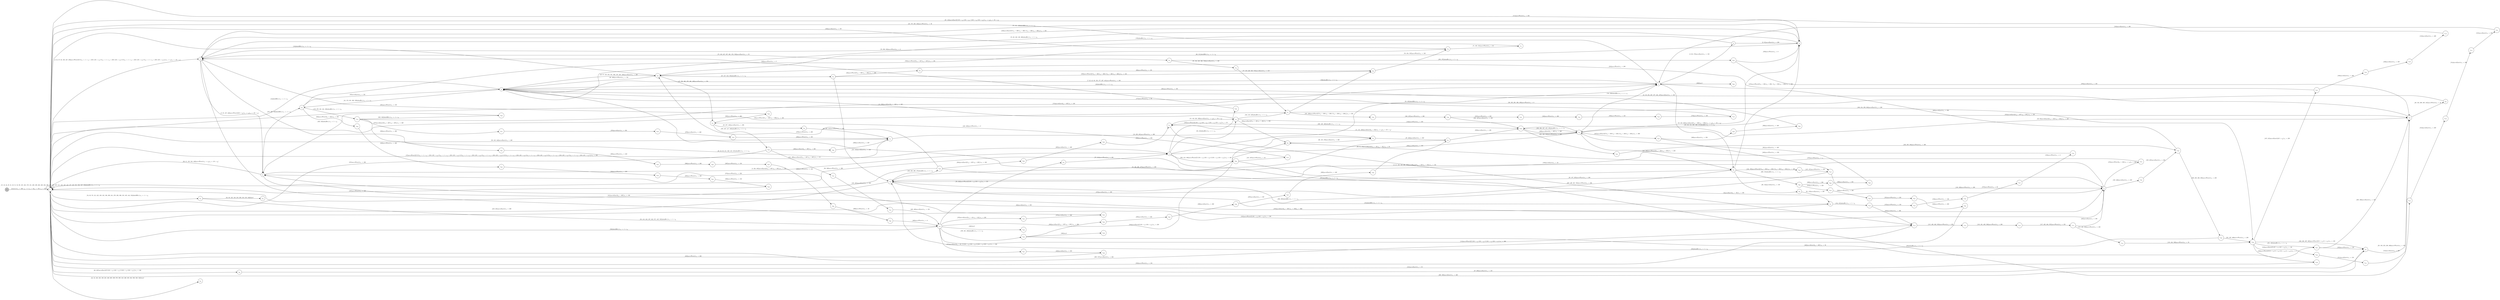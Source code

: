 digraph EFSM{
  graph [rankdir="LR", fontname="Latin Modern Math"];
  node [color="black", fillcolor="white", shape="circle", style="filled", fontname="Latin Modern Math"];
  edge [fontname="Latin Modern Math"];

  s0[fillcolor="gray", label=<s<sub>0</sub>>];
  s1[label=<s<sub>1</sub>>];
  s2[label=<s<sub>2</sub>>];
  s3[label=<s<sub>3</sub>>];
  s4[label=<s<sub>4</sub>>];
  s5[label=<s<sub>5</sub>>];
  s6[label=<s<sub>6</sub>>];
  s7[label=<s<sub>7</sub>>];
  s8[label=<s<sub>8</sub>>];
  s9[label=<s<sub>9</sub>>];
  s10[label=<s<sub>10</sub>>];
  s11[label=<s<sub>11</sub>>];
  s12[label=<s<sub>12</sub>>];
  s17[label=<s<sub>17</sub>>];
  s18[label=<s<sub>18</sub>>];
  s19[label=<s<sub>19</sub>>];
  s26[label=<s<sub>26</sub>>];
  s27[label=<s<sub>27</sub>>];
  s28[label=<s<sub>28</sub>>];
  s29[label=<s<sub>29</sub>>];
  s32[label=<s<sub>32</sub>>];
  s44[label=<s<sub>44</sub>>];
  s46[label=<s<sub>46</sub>>];
  s47[label=<s<sub>47</sub>>];
  s48[label=<s<sub>48</sub>>];
  s54[label=<s<sub>54</sub>>];
  s55[label=<s<sub>55</sub>>];
  s56[label=<s<sub>56</sub>>];
  s59[label=<s<sub>59</sub>>];
  s60[label=<s<sub>60</sub>>];
  s61[label=<s<sub>61</sub>>];
  s64[label=<s<sub>64</sub>>];
  s67[label=<s<sub>67</sub>>];
  s68[label=<s<sub>68</sub>>];
  s69[label=<s<sub>69</sub>>];
  s70[label=<s<sub>70</sub>>];
  s71[label=<s<sub>71</sub>>];
  s75[label=<s<sub>75</sub>>];
  s76[label=<s<sub>76</sub>>];
  s77[label=<s<sub>77</sub>>];
  s95[label=<s<sub>95</sub>>];
  s97[label=<s<sub>97</sub>>];
  s106[label=<s<sub>106</sub>>];
  s107[label=<s<sub>107</sub>>];
  s108[label=<s<sub>108</sub>>];
  s109[label=<s<sub>109</sub>>];
  s110[label=<s<sub>110</sub>>];
  s114[label=<s<sub>114</sub>>];
  s115[label=<s<sub>115</sub>>];
  s116[label=<s<sub>116</sub>>];
  s117[label=<s<sub>117</sub>>];
  s118[label=<s<sub>118</sub>>];
  s120[label=<s<sub>120</sub>>];
  s146[label=<s<sub>146</sub>>];
  s147[label=<s<sub>147</sub>>];
  s154[label=<s<sub>154</sub>>];
  s155[label=<s<sub>155</sub>>];
  s156[label=<s<sub>156</sub>>];
  s157[label=<s<sub>157</sub>>];
  s158[label=<s<sub>158</sub>>];
  s160[label=<s<sub>160</sub>>];
  s165[label=<s<sub>165</sub>>];
  s166[label=<s<sub>166</sub>>];
  s167[label=<s<sub>167</sub>>];
  s168[label=<s<sub>168</sub>>];
  s169[label=<s<sub>169</sub>>];
  s170[label=<s<sub>170</sub>>];
  s173[label=<s<sub>173</sub>>];
  s188[label=<s<sub>188</sub>>];
  s189[label=<s<sub>189</sub>>];
  s190[label=<s<sub>190</sub>>];
  s198[label=<s<sub>198</sub>>];
  s199[label=<s<sub>199</sub>>];
  s204[label=<s<sub>204</sub>>];
  s205[label=<s<sub>205</sub>>];
  s228[label=<s<sub>228</sub>>];
  s231[label=<s<sub>231</sub>>];
  s245[label=<s<sub>245</sub>>];
  s251[label=<s<sub>251</sub>>];
  s272[label=<s<sub>272</sub>>];
  s273[label=<s<sub>273</sub>>];
  s277[label=<s<sub>277</sub>>];
  s278[label=<s<sub>278</sub>>];
  s279[label=<s<sub>279</sub>>];
  s298[label=<s<sub>298</sub>>];
  s299[label=<s<sub>299</sub>>];
  s300[label=<s<sub>300</sub>>];
  s322[label=<s<sub>322</sub>>];
  s326[label=<s<sub>326</sub>>];
  s332[label=<s<sub>332</sub>>];
  s333[label=<s<sub>333</sub>>];
  s334[label=<s<sub>334</sub>>];
  s335[label=<s<sub>335</sub>>];
  s336[label=<s<sub>336</sub>>];
  s347[label=<s<sub>347</sub>>];
  s358[label=<s<sub>358</sub>>];
  s370[label=<s<sub>370</sub>>];
  s380[label=<s<sub>380</sub>>];
  s383[label=<s<sub>383</sub>>];
  s389[label=<s<sub>389</sub>>];
  s390[label=<s<sub>390</sub>>];
  s394[label=<s<sub>394</sub>>];
  s395[label=<s<sub>395</sub>>];
  s396[label=<s<sub>396</sub>>];
  s397[label=<s<sub>397</sub>>];
  s398[label=<s<sub>398</sub>>];
  s399[label=<s<sub>399</sub>>];
  s408[label=<s<sub>408</sub>>];
  s415[label=<s<sub>415</sub>>];
  s418[label=<s<sub>418</sub>>];
  s419[label=<s<sub>419</sub>>];
  s421[label=<s<sub>421</sub>>];
  s422[label=<s<sub>422</sub>>];
  s446[label=<s<sub>446</sub>>];
  s474[label=<s<sub>474</sub>>];
  s494[label=<s<sub>494</sub>>];
  s495[label=<s<sub>495</sub>>];
  s496[label=<s<sub>496</sub>>];
  s497[label=<s<sub>497</sub>>];
  s498[label=<s<sub>498</sub>>];
  s510[label=<s<sub>510</sub>>];
  s511[label=<s<sub>511</sub>>];
  s512[label=<s<sub>512</sub>>];
  s513[label=<s<sub>513</sub>>];
  s514[label=<s<sub>514</sub>>];
  s515[label=<s<sub>515</sub>>];
  s519[label=<s<sub>519</sub>>];
  s520[label=<s<sub>520</sub>>];
  s521[label=<s<sub>521</sub>>];
  s522[label=<s<sub>522</sub>>];

  s0->s1[label=<<i> [1]start:2/o<sub>1</sub> := 200, o<sub>2</sub> := 3, o<sub>3</sub> := 0&#91;r<sub>3</sub> := 150, r<sub>2</sub> := 250&#93;</i>>];
  s4->s5[label=<<i> [5]moveEast:0&#91;r<sub>3</sub> &gt; -50&#93;/o<sub>1</sub> := 200</i>>];
  s8->s9[label=<<i> [9, 91]moveEast:0/o<sub>1</sub> := 200</i>>];
  s9->s10[label=<<i> [10, 125, 222]moveEast:0&#91;!(r<sub>2</sub> &gt; 300&or;r<sub>2</sub> &gt; 300)&#93;/o<sub>1</sub> := r<sub>2</sub>&#91;r<sub>2</sub> := 50 + r<sub>2</sub>&#93;</i>>];
  s10->s11[label=<<i> [11, 141, 223]moveEast:0&#91;r<sub>2</sub> &gt; 252&#93;/o<sub>1</sub> := r<sub>2</sub>&#91;r<sub>2</sub> := 50 + r<sub>2</sub>&#93;</i>>];
  s12->s6[label=<<i> [13, 330]moveEast:0&#91;r<sub>3</sub> &gt; -49&#93;/o<sub>1</sub> := 400</i>>];
  s6->s1[label=<<i> [14]shieldHit:1/o<sub>1</sub> := -1 + i<sub>0</sub></i>>];
  s1->s17[label=<<i> [17]moveWest:0&#91;!(!(!(!(r<sub>2</sub> + -1 &times; r<sub>3</sub> &gt; 253&or;-251 &gt; r<sub>3</sub>)&or;!(r<sub>2</sub> + -1 &times; r<sub>3</sub> &gt; 253&or;-251 &gt; r<sub>3</sub>))&or;!(!(r<sub>2</sub> + -1 &times; r<sub>3</sub> &gt; 253&or;-251 &gt; r<sub>3</sub>)&or;!(r<sub>2</sub> + -1 &times; r<sub>3</sub> &gt; 253&or;-251 &gt; r<sub>3</sub>)))&or;!(!(!(r<sub>2</sub> + -1 &times; r<sub>3</sub> &gt; 253&or;-251 &gt; r<sub>3</sub>)&or;!(r<sub>2</sub> + -1 &times; r<sub>3</sub> &gt; 253&or;-251 &gt; r<sub>3</sub>))&or;!(!(r<sub>2</sub> + -1 &times; r<sub>3</sub> &gt; 253&or;-251 &gt; r<sub>3</sub>)&or;!(r<sub>2</sub> + -1 &times; r<sub>3</sub> &gt; 253&or;-251 &gt; r<sub>3</sub>))))&#93;/o<sub>1</sub> := 350</i>>];
  s1->s26[label=<<i> [26, 267]moveEast:0&#91;!(!(150 &gt; r<sub>3</sub>&or;150 &gt; r<sub>3</sub>)&or;!(150 &gt; r<sub>3</sub>&or;150 &gt; r<sub>3</sub>))&#93;/o<sub>1</sub> := 100</i>>];
  s26->s27[label=<<i> [27, 268]moveEast:0/o<sub>1</sub> := 150</i>>];
  s10->s28[label=<<i> [40, 85]moveEast:0&#91;!(r<sub>2</sub> &gt; 252&or;r<sub>2</sub> &gt; 252)&#93;/o<sub>1</sub> := 100</i>>];
  s7->s6[label=<<i> [43]shieldHit:1/o<sub>1</sub> := -1 + i<sub>0</sub></i>>];
  s44->s6[label=<<i> [45]moveEast:0/o<sub>1</sub> := 150</i>>];
  s55->s56[label=<<i> [56, 243]moveWest:0&#91;!(150 &gt; r<sub>3</sub>&or;150 &gt; r<sub>3</sub>)&#93;/o<sub>1</sub> := 150</i>>];
  s56->s4[label=<<i> [57, 244]moveWest:0/o<sub>1</sub> := 100</i>>];
  s4->s7[label=<<i> [58, 325]shieldHit:1/o<sub>1</sub> := -1 + i<sub>0</sub></i>>];
  s59->s60[label=<<i> [60, 152]moveEast:0/o<sub>1</sub> := 150</i>>];
  s60->s61[label=<<i> [61, 153]moveEast:0/o<sub>1</sub> := 200</i>>];
  s61->s1[label=<<i> [62]moveEast:0/o<sub>1</sub> := 250</i>>];
  s1->s9[label=<<i> [65, 124]moveEast:0&#91;!(150 &gt; r<sub>3</sub>&or;150 &gt; r<sub>3</sub>), !(150 &gt; r<sub>3</sub>&or;150 &gt; r<sub>3</sub>)&#93;/o<sub>1</sub> := r<sub>2</sub>&#91;r<sub>2</sub> := 50 + r<sub>2</sub>&#93;</i>>];
  s9->s46[label=<<i> [66, 311]shieldHit:1/o<sub>1</sub> := -1 + i<sub>0</sub></i>>];
  s67->s68[label=<<i> [68]moveWest:0&#91;!(r<sub>2</sub> &gt; 300&or;r<sub>2</sub> &gt; 300)&#93;/o<sub>1</sub> := 200</i>>];
  s68->s69[label=<<i> [69]moveWest:0/o<sub>1</sub> := 150</i>>];
  s77->s1[label=<<i> [78]moveWest:0&#91;!(r<sub>2</sub> &gt; 300&or;r<sub>2</sub> &gt; 300)&#93;/o<sub>1</sub> := 100</i>>];
  s4->s10[label=<<i> [39, 84, 452]moveEast:0&#91;!(r<sub>3</sub> &gt; -50&or;r<sub>3</sub> &gt; -50)&#93;/o<sub>1</sub> := 50</i>>];
  s46->s6[label=<<i> [88, 480]moveWest:0/o<sub>1</sub> := 150</i>>];
  s7->s8[label=<<i> [8, 90, 175]moveEast:0/o<sub>1</sub> := 150</i>>];
  s2->s4[label=<<i> [38, 83, 93, 211, 382, 413, 451]alienHit:1/o<sub>1</sub> := 1 + i<sub>0</sub></i>>];
  s4->s12[label=<<i> [94, 212]alienHit:1/o<sub>1</sub> := 1 + i<sub>0</sub></i>>];
  s12->s95[label=<<i> [95]moveEast:0&#91;!(r<sub>3</sub> &gt; -49&or;r<sub>3</sub> &gt; -49)&#93;/o<sub>1</sub> := 250</i>>];
  s18->s97[label=<<i> [97, 282]moveEast:0/o<sub>1</sub> := 350</i>>];
  s97->s1[label=<<i> [98, 500]moveWest:0/o<sub>1</sub> := 300</i>>];
  s2->s9[label=<<i> [73, 101, 129]shieldHit:1/o<sub>1</sub> := -1 + i<sub>0</sub></i>>];
  s106->s107[label=<<i> [107, 215]moveEast:0&#91;125 &gt; r<sub>3</sub>&#93;/o<sub>1</sub> := 250</i>>];
  s107->s108[label=<<i> [108]moveEast:0/o<sub>1</sub> := 300</i>>];
  s108->s109[label=<<i> [109]moveEast:0/o<sub>1</sub> := 350</i>>];
  s109->s110[label=<<i> [110]moveEast:0/o<sub>1</sub> := 400</i>>];
  s110->s1[label=<<i> [111]moveWest:0/o<sub>1</sub> := 350</i>>];
  s55->s114[label=<<i> [114]moveWest:0&#91;!(!(150 &gt; r<sub>3</sub>&or;150 &gt; r<sub>3</sub>)&or;!(150 &gt; r<sub>3</sub>&or;150 &gt; r<sub>3</sub>))&#93;/o<sub>1</sub> := 300</i>>];
  s114->s115[label=<<i> [115, 430, 462, 505]moveWest:0/o<sub>1</sub> := 250</i>>];
  s115->s116[label=<<i> [116, 431, 463, 506]moveWest:0/o<sub>1</sub> := 200</i>>];
  s116->s117[label=<<i> [117, 432, 464, 507]moveWest:0/o<sub>1</sub> := 150</i>>];
  s117->s118[label=<<i> [118, 433, 508]moveWest:0/o<sub>1</sub> := 100</i>>];
  s106->s120[label=<<i> [120]moveWest:0&#91;!(!(0 &gt; r<sub>3</sub>&or;0 &gt; r<sub>3</sub>)&or;!(0 &gt; r<sub>3</sub>&or;0 &gt; r<sub>3</sub>))&#93;/o<sub>1</sub> := 0</i>>];
  s120->s1[label=<<i> [121]moveEast:0/o<sub>1</sub> := 50</i>>];
  s10->s59[label=<<i> [126, 294]moveWest:0&#91;!(r<sub>2</sub> &gt; 350&or;r<sub>2</sub> &gt; 350)&#93;/o<sub>1</sub> := 250</i>>];
  s59->s9[label=<<i> [127]moveWest:0&#91;!(r<sub>2</sub> &gt; 350&or;r<sub>2</sub> &gt; 350), !(r<sub>2</sub> &gt; 350&or;r<sub>2</sub> &gt; 350)&#93;/o<sub>1</sub> := 200</i>>];
  s9->s2[label=<<i> [128]moveEast:0&#91;!(!(r<sub>2</sub> &gt; 300&or;r<sub>2</sub> &gt; 300)&or;!(r<sub>2</sub> &gt; 300&or;r<sub>2</sub> &gt; 300))&#93;/o<sub>1</sub> := 250</i>>];
  s9->s2[label=<<i> [74, 92, 102, 130, 360]alienHit:1/o<sub>1</sub> := 1 + i<sub>0</sub></i>>];
  s2->s5[label=<<i> [131]moveWest:0&#91;!(103 &gt; r<sub>3</sub>&or;103 &gt; r<sub>3</sub>)&#93;/o<sub>1</sub> := 200</i>>];
  s46->s1[label=<<i> [134]shieldHit:1/o<sub>1</sub> := -1 + i<sub>0</sub></i>>];
  s1->s2[label=<<i> [2, 34, 37, 82, 136, 447, 450]moveWest:0&#91;!(!(!(r<sub>2</sub> + -1 &times; r<sub>3</sub> &gt; 253&or;-251 &gt; r<sub>3</sub>)&or;!(r<sub>2</sub> + -1 &times; r<sub>3</sub> &gt; 253&or;-251 &gt; r<sub>3</sub>))&or;!(!(r<sub>2</sub> + -1 &times; r<sub>3</sub> &gt; 253&or;-251 &gt; r<sub>3</sub>)&or;!(r<sub>2</sub> + -1 &times; r<sub>3</sub> &gt; 253&or;-251 &gt; r<sub>3</sub>)))&#93;/o<sub>1</sub> := r<sub>3</sub>&#91;r<sub>3</sub> := -50 + r<sub>3</sub>&#93;</i>>];
  s3->s1[label=<<i> [36, 81, 138, 344, 449]moveWest:0/o<sub>1</sub> := r<sub>3</sub>&#91;r<sub>3</sub> := -50 + r<sub>3</sub>&#93;</i>>];
  s12->s10[label=<<i> [143]moveWest:0/o<sub>1</sub> := 350</i>>];
  s10->s7[label=<<i> [144, 200]shieldHit:1/o<sub>1</sub> := -1 + i<sub>0</sub></i>>];
  s59->s146[label=<<i> [146, 470]moveWest:0&#91;!(!(r<sub>2</sub> &gt; 350&or;r<sub>2</sub> &gt; 350)&or;!(r<sub>2</sub> &gt; 350&or;r<sub>2</sub> &gt; 350))&#93;/o<sub>1</sub> := 300</i>>];
  s146->s147[label=<<i> [147, 471]moveWest:0/o<sub>1</sub> := 250</i>>];
  s147->s5[label=<<i> [148, 349]moveWest:0/o<sub>1</sub> := 200</i>>];
  s61->s154[label=<<i> [154, 315]alienHit:1/o<sub>1</sub> := 1 + i<sub>0</sub></i>>];
  s154->s155[label=<<i> [155]moveWest:0/o<sub>1</sub> := 150</i>>];
  s155->s156[label=<<i> [156]moveWest:0/o<sub>1</sub> := 100</i>>];
  s156->s157[label=<<i> [157]moveWest:0/o<sub>1</sub> := 50</i>>];
  s157->s158[label=<<i> [158]moveWest:0/o<sub>1</sub> := 0</i>>];
  s158->s19[label=<<i> [159]moveEast:0/o<sub>1</sub> := 50</i>>];
  s160->s1[label=<<i> [161]moveEast:0&#91;r<sub>2</sub> &gt; 397&#93;/o<sub>1</sub> := 100</i>>];
  s77->s165[label=<<i> [165, 226]moveWest:0&#91;!(!(r<sub>2</sub> &gt; 300&or;r<sub>2</sub> &gt; 300)&or;!(r<sub>2</sub> &gt; 300&or;r<sub>2</sub> &gt; 300))&#93;/o<sub>1</sub> := 350</i>>];
  s165->s166[label=<<i> [166, 227]moveWest:0/o<sub>1</sub> := 300</i>>];
  s166->s167[label=<<i> [167]moveWest:0/o<sub>1</sub> := 250</i>>];
  s167->s168[label=<<i> [168]moveWest:0/o<sub>1</sub> := 200</i>>];
  s168->s169[label=<<i> [169]moveWest:0/o<sub>1</sub> := 150</i>>];
  s169->s170[label=<<i> [170]moveWest:0/o<sub>1</sub> := 100</i>>];
  s170->s6[label=<<i> [171]moveWest:0/o<sub>1</sub> := 50</i>>];
  s6->s44[label=<<i> [44, 172, 331, 392, 529]alienHit:1/o<sub>1</sub> := 1 + i<sub>0</sub></i>>];
  s173->s7[label=<<i> [174]moveEast:0&#91;r<sub>2</sub> &gt; 397&#93;/o<sub>1</sub> := 100</i>>];
  s8->s6[label=<<i> [176]alienHit:1/o<sub>1</sub> := 1 + i<sub>0</sub></i>>];
  s6->s7[label=<<i> [7, 22, 42, 89, 150, 177, 237, 481]moveWest:0/o<sub>1</sub> := 100</i>>];
  s7->s1[label=<<i> [23, 178, 238, 482]moveWest:0/o<sub>1</sub> := 50</i>>];
  s55->s95[label=<<i> [184]moveEast:0&#91;!(150 &gt; r<sub>3</sub>&or;150 &gt; r<sub>3</sub>)&#93;/o<sub>1</sub> := 250</i>>];
  s95->s18[label=<<i> [96, 185, 476]moveEast:0/o<sub>1</sub> := 300</i>>];
  s18->s19[label=<<i> [19, 186, 260, 477]moveWest:0/o<sub>1</sub> := 250</i>>];
  s19->s5[label=<<i> [20, 187, 235]moveWest:0/o<sub>1</sub> := 200</i>>];
  s5->s188[label=<<i> [188, 466]moveEast:0/o<sub>1</sub> := 250</i>>];
  s188->s189[label=<<i> [189, 467]moveEast:0/o<sub>1</sub> := 300</i>>];
  s198->s199[label=<<i> [199]win:0</i>>];
  s59->s19[label=<<i> [202, 295]shieldHit:1/o<sub>1</sub> := -1 + i<sub>0</sub></i>>];
  s160->s204[label=<<i> [204]moveEast:0&#91;!(r<sub>2</sub> &gt; 397&or;r<sub>2</sub> &gt; 397)&#93;/o<sub>1</sub> := 350</i>>];
  s204->s205[label=<<i> [205]moveEast:0/o<sub>1</sub> := 400</i>>];
  s205->s11[label=<<i> [206]moveWest:0/o<sub>1</sub> := 350</i>>];
  s11->s114[label=<<i> [207, 429, 461, 504]moveWest:0/o<sub>1</sub> := 300</i>>];
  s114->s1[label=<<i> [208, 317]moveEast:0/o<sub>1</sub> := 350</i>>];
  s107->s46[label=<<i> [216]moveWest:0/o<sub>1</sub> := 200</i>>];
  s67->s19[label=<<i> [218, 313]moveEast:0/o<sub>1</sub> := 250</i>>];
  s19->s1[label=<<i> [219, 261]moveEast:0/o<sub>1</sub> := 300</i>>];
  s11->s12[label=<<i> [12, 142, 224, 329]moveEast:0/o<sub>1</sub> := r<sub>2</sub>&#91;r<sub>2</sub> := 50 + r<sub>2</sub>&#93;</i>>];
  s12->s77[label=<<i> [164, 213, 225]alienHit:1/o<sub>1</sub> := 1 + i<sub>0</sub></i>>];
  s166->s228[label=<<i> [228, 427]moveEast:0/o<sub>1</sub> := 350</i>>];
  s228->s10[label=<<i> [229]moveEast:0&#91;r<sub>2</sub> &gt; 397&#93;/o<sub>1</sub> := 400</i>>];
  s10->s228[label=<<i> [230, 302, 327, 453, 459]alienHit:1/o<sub>1</sub> := 1 + i<sub>0</sub></i>>];
  s190->s19[label=<<i> [234]alienHit:1/o<sub>1</sub> := 1 + i<sub>0</sub></i>>];
  s5->s6[label=<<i> [6, 21, 132, 149, 236, 350]moveWest:0&#91;!(r<sub>3</sub> &gt; 150&or;r<sub>3</sub> &gt; 150)&#93;/o<sub>1</sub> := 150</i>>];
  s4->s245[label=<<i> [245]moveWest:0&#91;!(150 &gt; r<sub>3</sub>&or;150 &gt; r<sub>3</sub>), !(150 &gt; r<sub>3</sub>&or;150 &gt; r<sub>3</sub>)&#93;/o<sub>1</sub> := 50</i>>];
  s245->s2[label=<<i> [246]moveWest:0/o<sub>1</sub> := 0</i>>];
  s77->s106[label=<<i> [106, 214, 250, 364]moveEast:0/o<sub>1</sub> := 200</i>>];
  s106->s251[label=<<i> [251, 435]alienHit:1/o<sub>1</sub> := 1 + i<sub>0</sub></i>>];
  s251->s27[label=<<i> [252]moveWest:0/o<sub>1</sub> := 150</i>>];
  s47->s48[label=<<i> [48, 257, 440]moveEast:0/o<sub>1</sub> := 300</i>>];
  s48->s17[label=<<i> [49, 258, 441]moveEast:0/o<sub>1</sub> := 350</i>>];
  s17->s18[label=<<i> [18, 259, 281]moveWest:0/o<sub>1</sub> := 300</i>>];
  s27->s1[label=<<i> [269, 308]moveEast:0/o<sub>1</sub> := 200</i>>];
  s55->s272[label=<<i> [272]moveEast:0&#91;!(r<sub>3</sub> &gt; 63&or;r<sub>3</sub> &gt; 63)&#93;/o<sub>1</sub> := 250</i>>];
  s272->s273[label=<<i> [273]moveEast:0/o<sub>1</sub> := 300</i>>];
  s273->s3[label=<<i> [274]moveWest:0/o<sub>1</sub> := 250</i>>];
  s3->s44[label=<<i> [275, 320, 340]shieldHit:1/o<sub>1</sub> := -1 + i<sub>0</sub></i>>];
  s173->s277[label=<<i> [277]moveEast:0&#91;!(r<sub>2</sub> &gt; 397&or;r<sub>2</sub> &gt; 397)&#93;/o<sub>1</sub> := 300</i>>];
  s277->s278[label=<<i> [278]moveEast:0/o<sub>1</sub> := 350</i>>];
  s278->s279[label=<<i> [279]moveEast:0/o<sub>1</sub> := 400</i>>];
  s279->s17[label=<<i> [280]moveWest:0/o<sub>1</sub> := 350</i>>];
  s97->s228[label=<<i> [283]moveEast:0/o<sub>1</sub> := 400</i>>];
  s27->s28[label=<<i> [28, 193, 253, 289, 366]moveWest:0/o<sub>1</sub> := 100</i>>];
  s160->s59[label=<<i> [297]shieldHit:1/o<sub>1</sub> := -1 + i<sub>0</sub></i>>];
  s59->s298[label=<<i> [298, 518]alienHit:1/o<sub>1</sub> := 1 + i<sub>0</sub></i>>];
  s298->s299[label=<<i> [299]moveEast:0/o<sub>1</sub> := 300</i>>];
  s299->s300[label=<<i> [300]moveEast:0/o<sub>1</sub> := 350</i>>];
  s300->s10[label=<<i> [301]moveEast:0/o<sub>1</sub> := 400</i>>];
  s228->s231[label=<<i> [231, 284, 303]moveWest:0/o<sub>1</sub> := 350</i>>];
  s231->s189[label=<<i> [232, 285, 304]moveWest:0/o<sub>1</sub> := 300</i>>];
  s189->s190[label=<<i> [190, 233, 286, 305]moveWest:0/o<sub>1</sub> := 250</i>>];
  s190->s106[label=<<i> [191, 287, 306]moveWest:0/o<sub>1</sub> := 200</i>>];
  s106->s27[label=<<i> [192, 288, 307, 365]moveWest:0&#91;!(0 &gt; r<sub>3</sub>&or;0 &gt; r<sub>3</sub>)&#93;/o<sub>1</sub> := 150</i>>];
  s54->s64[label=<<i> [64, 80, 123, 140, 210, 293, 310, 319, 346]lose:0</i>>];
  s19->s61[label=<<i> [314]shieldHit:1/o<sub>1</sub> := -1 + i<sub>0</sub></i>>];
  s154->s114[label=<<i> [316]moveEast:0/o<sub>1</sub> := 300</i>>];
  s173->s322[label=<<i> [322, 342]shieldHit:1/o<sub>1</sub> := -1 + i<sub>0</sub></i>>];
  s322->s3[label=<<i> [323, 343]alienHit:1/o<sub>1</sub> := 1 + i<sub>0</sub></i>>];
  s7->s326[label=<<i> [326]lose:0</i>>];
  s44->s332[label=<<i> [332]moveWest:0&#91;r<sub>2</sub> &gt; 347&#93;/o<sub>1</sub> := 350</i>>];
  s332->s333[label=<<i> [333]moveWest:0/o<sub>1</sub> := 300</i>>];
  s333->s334[label=<<i> [334]moveWest:0/o<sub>1</sub> := 250</i>>];
  s334->s335[label=<<i> [335]moveWest:0/o<sub>1</sub> := 200</i>>];
  s335->s336[label=<<i> [336]moveWest:0/o<sub>1</sub> := 150</i>>];
  s336->s1[label=<<i> [337]moveWest:0/o<sub>1</sub> := 100</i>>];
  s10->s347[label=<<i> [347]moveWest:0&#91;!(!(r<sub>2</sub> &gt; 350&or;r<sub>2</sub> &gt; 350)&or;!(r<sub>2</sub> &gt; 350&or;r<sub>2</sub> &gt; 350))&#93;/o<sub>1</sub> := 300</i>>];
  s347->s147[label=<<i> [348]moveWest:0/o<sub>1</sub> := 250</i>>];
  s46->s67[label=<<i> [67, 217, 312, 352]alienHit:1/o<sub>1</sub> := 1 + i<sub>0</sub></i>>];
  s67->s69[label=<<i> [353]moveWest:0&#91;!(!(r<sub>2</sub> &gt; 300&or;r<sub>2</sub> &gt; 300)&or;!(r<sub>2</sub> &gt; 300&or;r<sub>2</sub> &gt; 300))&#93;/o<sub>1</sub> := 150</i>>];
  s69->s70[label=<<i> [70, 354, 537]moveWest:0/o<sub>1</sub> := 100</i>>];
  s70->s71[label=<<i> [71, 355, 531]moveWest:0/o<sub>1</sub> := 50</i>>];
  s71->s2[label=<<i> [72, 356, 532]moveWest:0/o<sub>1</sub> := 0</i>>];
  s75->s358[label=<<i> [358, 375]alienHit:1/o<sub>1</sub> := 1 + i<sub>0</sub></i>>];
  s358->s9[label=<<i> [359]moveWest:0/o<sub>1</sub> := 0</i>>];
  s2->s75[label=<<i> [75, 103, 247, 357, 361, 374, 533]moveEast:0/o<sub>1</sub> := 50</i>>];
  s75->s76[label=<<i> [76, 104, 248, 362, 534]moveEast:0/o<sub>1</sub> := 100</i>>];
  s76->s77[label=<<i> [77, 105, 249, 363, 535]moveEast:0/o<sub>1</sub> := 150</i>>];
  s370->s1[label=<<i> [371]moveWest:0/o<sub>1</sub> := 200</i>>];
  s358->s28[label=<<i> [376]moveEast:0/o<sub>1</sub> := 100</i>>];
  s47->s380[label=<<i> [380]moveWest:0/o<sub>1</sub> := 200</i>>];
  s380->s2[label=<<i> [381]moveWest:0/o<sub>1</sub> := 150</i>>];
  s4->s383[label=<<i> [383, 414, 486]moveWest:0&#91;!(!(150 &gt; r<sub>3</sub>&or;150 &gt; r<sub>3</sub>)&or;!(150 &gt; r<sub>3</sub>&or;150 &gt; r<sub>3</sub>))&#93;/o<sub>1</sub> := 100</i>>];
  s383->s28[label=<<i> [384]alienHit:1/o<sub>1</sub> := 1 + i<sub>0</sub></i>>];
  s28->s29[label=<<i> [29, 194, 290, 385, 455]moveWest:0/o<sub>1</sub> := 50</i>>];
  s29->s1[label=<<i> [30, 195, 291, 386, 456]moveWest:0/o<sub>1</sub> := 0</i>>];
  s347->s389[label=<<i> [389]moveEast:0/o<sub>1</sub> := 350</i>>];
  s389->s390[label=<<i> [390]moveEast:0/o<sub>1</sub> := 400</i>>];
  s390->s6[label=<<i> [391]moveWest:0/o<sub>1</sub> := 350</i>>];
  s44->s173[label=<<i> [173, 276, 321, 341, 393]alienHit:1/o<sub>1</sub> := 1 + i<sub>0</sub></i>>];
  s173->s394[label=<<i> [394]moveWest:0/o<sub>1</sub> := 300</i>>];
  s394->s395[label=<<i> [395]moveWest:0/o<sub>1</sub> := 250</i>>];
  s395->s396[label=<<i> [396]moveWest:0/o<sub>1</sub> := 200</i>>];
  s396->s397[label=<<i> [397]moveWest:0/o<sub>1</sub> := 150</i>>];
  s397->s398[label=<<i> [398]moveWest:0/o<sub>1</sub> := 100</i>>];
  s398->s399[label=<<i> [399]moveWest:0/o<sub>1</sub> := 50</i>>];
  s399->s55[label=<<i> [400]moveWest:0/o<sub>1</sub> := 0</i>>];
  s198->s251[label=<<i> [402]moveEast:0&#91;r<sub>2</sub> &gt; 397&#93;/o<sub>1</sub> := 50</i>>];
  s251->s28[label=<<i> [403, 436]moveEast:0/o<sub>1</sub> := 100</i>>];
  s28->s6[label=<<i> [41, 86, 254, 367, 377, 404, 437]moveEast:0/o<sub>1</sub> := 150</i>>];
  s6->s46[label=<<i> [46, 87, 133, 255, 351, 368, 378, 405, 438]moveEast:0/o<sub>1</sub> := 200</i>>];
  s46->s47[label=<<i> [47, 256, 369, 379, 406, 439]moveEast:0/o<sub>1</sub> := 250</i>>];
  s47->s370[label=<<i> [370, 407, 417, 489]alienHit:1/o<sub>1</sub> := 1 + i<sub>0</sub></i>>];
  s370->s408[label=<<i> [408]moveEast:0&#91;r<sub>2</sub> &gt; 397&#93;/o<sub>1</sub> := 300</i>>];
  s408->s17[label=<<i> [409]moveEast:0/o<sub>1</sub> := 350</i>>];
  s383->s415[label=<<i> [415, 487]moveWest:0/o<sub>1</sub> := 50</i>>];
  s415->s47[label=<<i> [416, 488]moveWest:0/o<sub>1</sub> := 0</i>>];
  s370->s418[label=<<i> [418, 490]moveEast:0&#91;!(r<sub>2</sub> &gt; 397&or;r<sub>2</sub> &gt; 397)&#93;/o<sub>1</sub> := 50</i>>];
  s418->s419[label=<<i> [419, 491]moveEast:0/o<sub>1</sub> := 100</i>>];
  s419->s55[label=<<i> [420, 492]moveEast:0/o<sub>1</sub> := 150</i>>];
  s55->s421[label=<<i> [421]moveEast:0&#91;r<sub>3</sub> &gt; 63, !(!(150 &gt; r<sub>3</sub>&or;150 &gt; r<sub>3</sub>)&or;!(150 &gt; r<sub>3</sub>&or;150 &gt; r<sub>3</sub>))&#93;/o<sub>1</sub> := 200</i>>];
  s421->s422[label=<<i> [422]moveEast:0/o<sub>1</sub> := 250</i>>];
  s422->s1[label=<<i> [423]moveWest:0/o<sub>1</sub> := 200</i>>];
  s17->s1[label=<<i> [50, 410, 442]moveEast:0/o<sub>1</sub> := 400</i>>];
  s1->s54[label=<<i> [54, 63, 79, 112, 122, 139, 182, 196, 209, 241, 270, 292, 309, 318, 345, 444, 524]shieldHit:1/o<sub>1</sub> := -1 + i<sub>0</sub></i>>];
  s54->s55[label=<<i> [55, 113, 183, 197, 242, 271, 445, 525]alienHit:1/o<sub>1</sub> := 1 + i<sub>0</sub></i>>];
  s55->s446[label=<<i> [446]win:0</i>>];
  s2->s3[label=<<i> [3, 35, 137, 448]moveWest:0&#91;103 &gt; r<sub>3</sub>&#93;/o<sub>1</sub> := r<sub>3</sub>&#91;r<sub>3</sub> := -50 + r<sub>3</sub>&#93;</i>>];
  s228->s28[label=<<i> [454]moveEast:0&#91;!(r<sub>2</sub> &gt; 397&or;r<sub>2</sub> &gt; 397)&#93;/o<sub>1</sub> := 100</i>>];
  s228->s11[label=<<i> [328, 428, 460]alienHit:1/o<sub>1</sub> := 1 + i<sub>0</sub></i>>];
  s117->s5[label=<<i> [465]moveEast:0/o<sub>1</sub> := 200</i>>];
  s189->s7[label=<<i> [468]moveEast:0/o<sub>1</sub> := 350</i>>];
  s7->s59[label=<<i> [59, 145, 151, 201, 469, 517]alienHit:1/o<sub>1</sub> := 1 + i<sub>0</sub></i>>];
  s147->s3[label=<<i> [472]moveEast:0/o<sub>1</sub> := 300</i>>];
  s3->s5[label=<<i> [473]moveEast:0&#91;r<sub>2</sub> &gt; 397&#93;/o<sub>1</sub> := 350&#91;r<sub>3</sub> := 300&#93;</i>>];
  s5->s474[label=<<i> [474]moveWest:0&#91;r<sub>3</sub> &gt; 150&#93;/o<sub>1</sub> := r<sub>3</sub>&#91;r<sub>3</sub> := 250&#93;</i>>];
  s474->s95[label=<<i> [475]moveWest:0/o<sub>1</sub> := r<sub>3</sub></i>>];
  s19->s160[label=<<i> [160, 203, 296, 478]alienHit:1/o<sub>1</sub> := 1 + i<sub>0</sub></i>>];
  s160->s46[label=<<i> [479]moveWest:0/o<sub>1</sub> := 200</i>>];
  s3->s4[label=<<i> [4, 324, 485]moveEast:0&#91;!(r<sub>2</sub> &gt; 397&or;r<sub>2</sub> &gt; 397)&#93;/o<sub>1</sub> := 150</i>>];
  s55->s198[label=<<i> [198, 401, 493]alienHit:1/o<sub>1</sub> := 1 + i<sub>0</sub></i>>];
  s198->s494[label=<<i> [494]moveEast:0&#91;!(r<sub>2</sub> &gt; 397&or;r<sub>2</sub> &gt; 397)&#93;/o<sub>1</sub> := 200</i>>];
  s494->s495[label=<<i> [495]moveEast:0/o<sub>1</sub> := 250</i>>];
  s495->s496[label=<<i> [496]moveEast:0/o<sub>1</sub> := 300</i>>];
  s496->s497[label=<<i> [497]moveEast:0/o<sub>1</sub> := 350</i>>];
  s497->s498[label=<<i> [498]moveEast:0/o<sub>1</sub> := 400</i>>];
  s498->s97[label=<<i> [499]moveWest:0/o<sub>1</sub> := 350</i>>];
  s118->s106[label=<<i> [119, 434, 509]moveWest:0/o<sub>1</sub> := 50</i>>];
  s106->s510[label=<<i> [510]moveEast:0&#91;!(125 &gt; r<sub>3</sub>&or;125 &gt; r<sub>3</sub>)&#93;/o<sub>1</sub> := 100</i>>];
  s510->s511[label=<<i> [511]moveEast:0/o<sub>1</sub> := 150</i>>];
  s511->s512[label=<<i> [512]moveEast:0/o<sub>1</sub> := 200</i>>];
  s512->s513[label=<<i> [513]moveEast:0/o<sub>1</sub> := 250</i>>];
  s513->s514[label=<<i> [514]moveEast:0/o<sub>1</sub> := 300</i>>];
  s514->s515[label=<<i> [515]moveEast:0/o<sub>1</sub> := 350</i>>];
  s515->s7[label=<<i> [516]moveEast:0/o<sub>1</sub> := 400</i>>];
  s298->s519[label=<<i> [519]moveWest:0/o<sub>1</sub> := 350</i>>];
  s519->s520[label=<<i> [520]moveWest:0/o<sub>1</sub> := 300</i>>];
  s520->s521[label=<<i> [521]moveWest:0/o<sub>1</sub> := 250</i>>];
  s521->s522[label=<<i> [522]moveWest:0/o<sub>1</sub> := 200</i>>];
  s522->s1[label=<<i> [523]moveWest:0/o<sub>1</sub> := 150</i>>];
  s55->s1[label=<<i> [526]shieldHit:1/o<sub>1</sub> := -1 + i<sub>0</sub></i>>];
  s1->s1[label=<<i> [15, 16, 24, 25, 31, 33, 51, 52, 99, 135, 162, 179, 181, 220, 239, 262, 263, 264, 266, 338, 372, 387, 411, 424, 425, 443, 457, 483, 501, 502, 527, 539]alienHit:1/o<sub>1</sub> := 1 + i<sub>0</sub></i>>];
  s1->s32[label=<<i> [32, 53, 100, 163, 180, 221, 240, 265, 339, 373, 388, 412, 426, 458, 484, 503, 528, 540]win:0</i>>];
  s44->s70[label=<<i> [530]moveWest:0&#91;!(r<sub>2</sub> &gt; 347&or;r<sub>2</sub> &gt; 347)&#93;/o<sub>1</sub> := 100</i>>];
  s77->s69[label=<<i> [536]alienHit:1/o<sub>1</sub> := 1 + i<sub>0</sub></i>>];
  s70->s1[label=<<i> [538]moveEast:0/o<sub>1</sub> := 150</i>>];
}